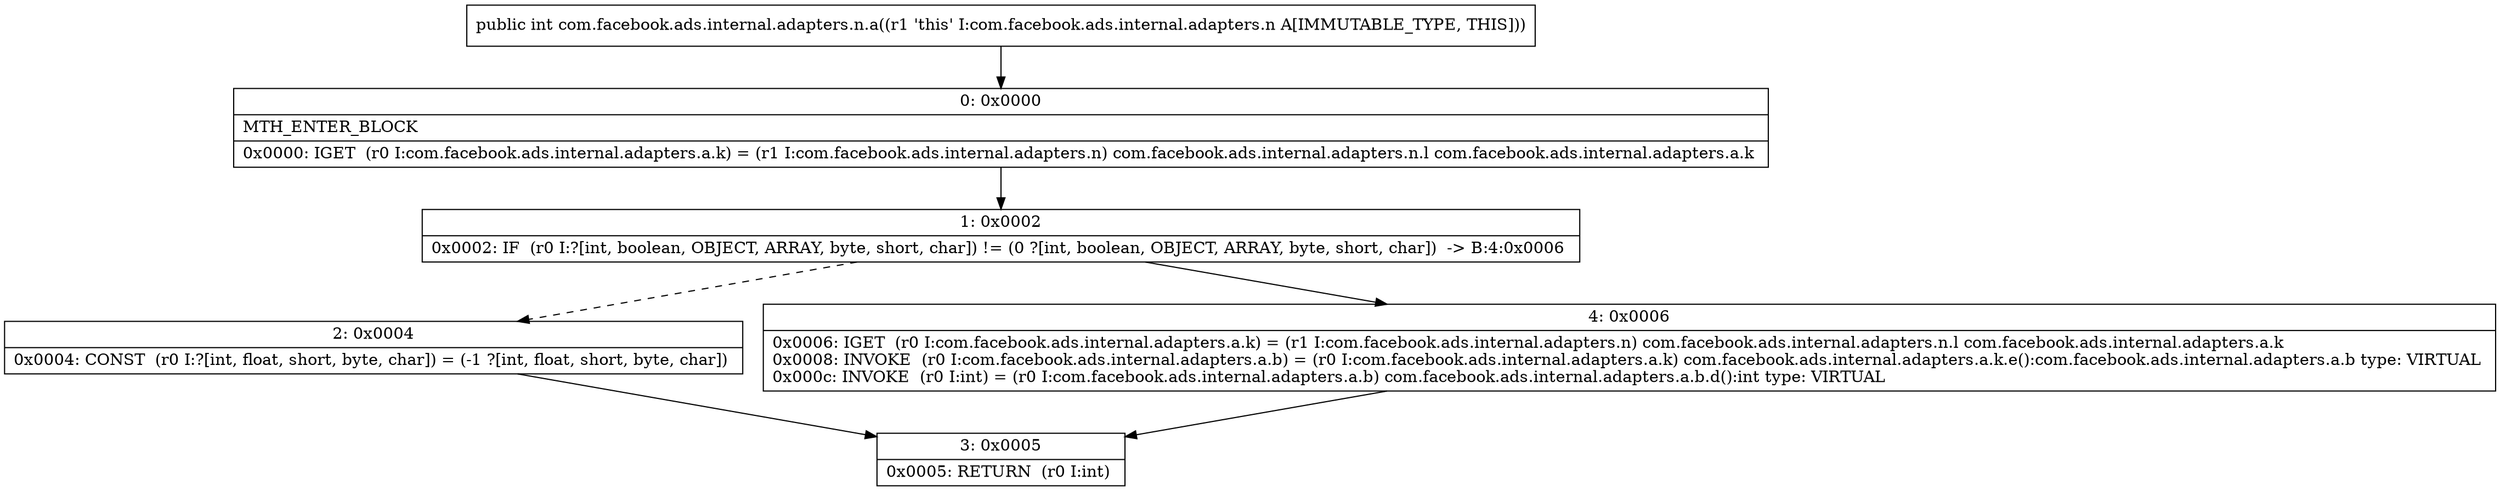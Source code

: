digraph "CFG forcom.facebook.ads.internal.adapters.n.a()I" {
Node_0 [shape=record,label="{0\:\ 0x0000|MTH_ENTER_BLOCK\l|0x0000: IGET  (r0 I:com.facebook.ads.internal.adapters.a.k) = (r1 I:com.facebook.ads.internal.adapters.n) com.facebook.ads.internal.adapters.n.l com.facebook.ads.internal.adapters.a.k \l}"];
Node_1 [shape=record,label="{1\:\ 0x0002|0x0002: IF  (r0 I:?[int, boolean, OBJECT, ARRAY, byte, short, char]) != (0 ?[int, boolean, OBJECT, ARRAY, byte, short, char])  \-\> B:4:0x0006 \l}"];
Node_2 [shape=record,label="{2\:\ 0x0004|0x0004: CONST  (r0 I:?[int, float, short, byte, char]) = (\-1 ?[int, float, short, byte, char]) \l}"];
Node_3 [shape=record,label="{3\:\ 0x0005|0x0005: RETURN  (r0 I:int) \l}"];
Node_4 [shape=record,label="{4\:\ 0x0006|0x0006: IGET  (r0 I:com.facebook.ads.internal.adapters.a.k) = (r1 I:com.facebook.ads.internal.adapters.n) com.facebook.ads.internal.adapters.n.l com.facebook.ads.internal.adapters.a.k \l0x0008: INVOKE  (r0 I:com.facebook.ads.internal.adapters.a.b) = (r0 I:com.facebook.ads.internal.adapters.a.k) com.facebook.ads.internal.adapters.a.k.e():com.facebook.ads.internal.adapters.a.b type: VIRTUAL \l0x000c: INVOKE  (r0 I:int) = (r0 I:com.facebook.ads.internal.adapters.a.b) com.facebook.ads.internal.adapters.a.b.d():int type: VIRTUAL \l}"];
MethodNode[shape=record,label="{public int com.facebook.ads.internal.adapters.n.a((r1 'this' I:com.facebook.ads.internal.adapters.n A[IMMUTABLE_TYPE, THIS])) }"];
MethodNode -> Node_0;
Node_0 -> Node_1;
Node_1 -> Node_2[style=dashed];
Node_1 -> Node_4;
Node_2 -> Node_3;
Node_4 -> Node_3;
}

